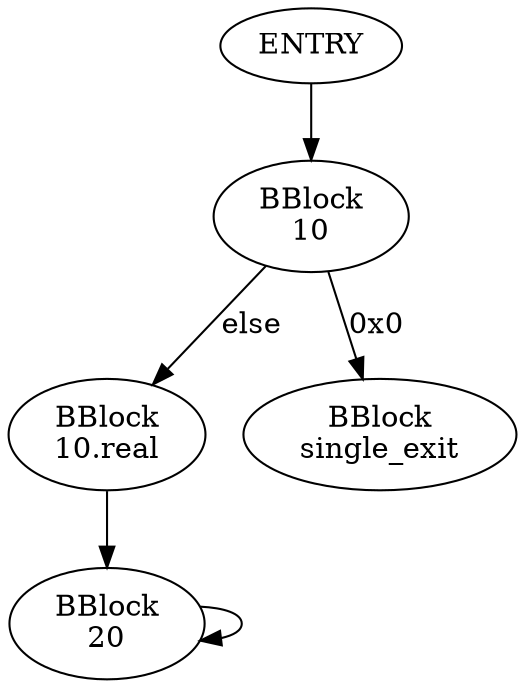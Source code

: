 digraph G {
"ENTRY" -> "10"
"10" [label="BBlock\n10"]
"10.real" [label="BBlock\n10.real"]
"20" [label="BBlock\n20"]
"single_exit" [label="BBlock\nsingle_exit"]
"10" -> "10.real" [label="else"]
"10" -> "single_exit" [label="0x0"]
"10.real" -> "20"
"20" -> "20"
}
